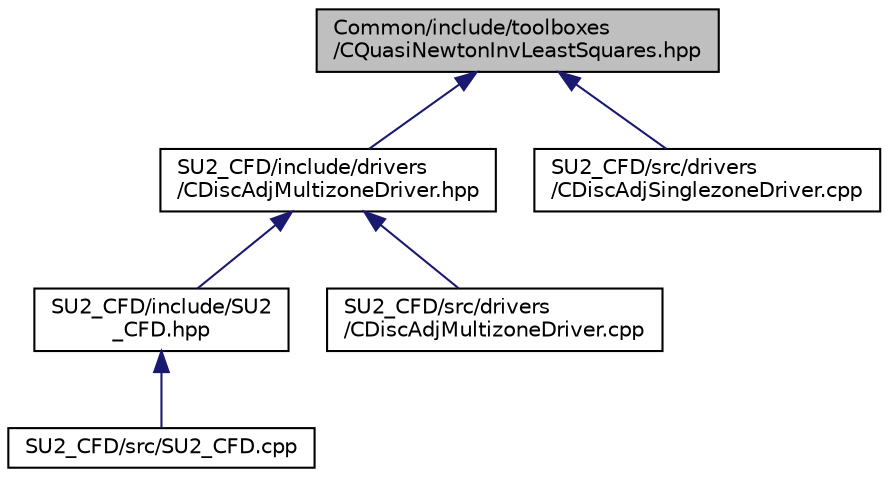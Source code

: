 digraph "Common/include/toolboxes/CQuasiNewtonInvLeastSquares.hpp"
{
 // LATEX_PDF_SIZE
  edge [fontname="Helvetica",fontsize="10",labelfontname="Helvetica",labelfontsize="10"];
  node [fontname="Helvetica",fontsize="10",shape=record];
  Node1 [label="Common/include/toolboxes\l/CQuasiNewtonInvLeastSquares.hpp",height=0.2,width=0.4,color="black", fillcolor="grey75", style="filled", fontcolor="black",tooltip="Implements a method to accelerate and stabilize the convergence of fixed point iterations,..."];
  Node1 -> Node2 [dir="back",color="midnightblue",fontsize="10",style="solid",fontname="Helvetica"];
  Node2 [label="SU2_CFD/include/drivers\l/CDiscAdjMultizoneDriver.hpp",height=0.2,width=0.4,color="black", fillcolor="white", style="filled",URL="$CDiscAdjMultizoneDriver_8hpp.html",tooltip=" "];
  Node2 -> Node3 [dir="back",color="midnightblue",fontsize="10",style="solid",fontname="Helvetica"];
  Node3 [label="SU2_CFD/include/SU2\l_CFD.hpp",height=0.2,width=0.4,color="black", fillcolor="white", style="filled",URL="$SU2__CFD_8hpp.html",tooltip="Headers of the main subroutines of the code SU2_CFD. The subroutines and functions are in the SU2_CFD..."];
  Node3 -> Node4 [dir="back",color="midnightblue",fontsize="10",style="solid",fontname="Helvetica"];
  Node4 [label="SU2_CFD/src/SU2_CFD.cpp",height=0.2,width=0.4,color="black", fillcolor="white", style="filled",URL="$SU2__CFD_8cpp.html",tooltip="Main file of the SU2 Computational Fluid Dynamics code."];
  Node2 -> Node5 [dir="back",color="midnightblue",fontsize="10",style="solid",fontname="Helvetica"];
  Node5 [label="SU2_CFD/src/drivers\l/CDiscAdjMultizoneDriver.cpp",height=0.2,width=0.4,color="black", fillcolor="white", style="filled",URL="$CDiscAdjMultizoneDriver_8cpp.html",tooltip="The main subroutines for driving adjoint multi-zone problems."];
  Node1 -> Node6 [dir="back",color="midnightblue",fontsize="10",style="solid",fontname="Helvetica"];
  Node6 [label="SU2_CFD/src/drivers\l/CDiscAdjSinglezoneDriver.cpp",height=0.2,width=0.4,color="black", fillcolor="white", style="filled",URL="$CDiscAdjSinglezoneDriver_8cpp.html",tooltip=" "];
}
